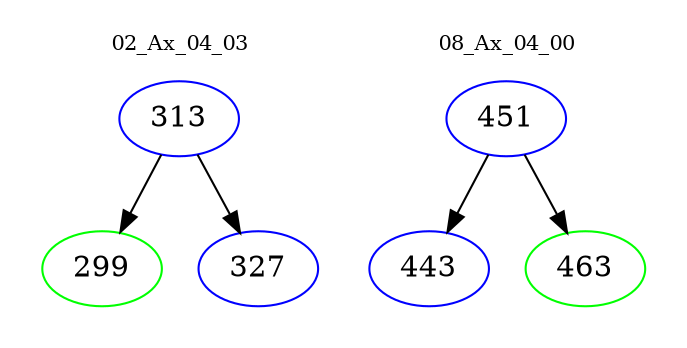 digraph{
subgraph cluster_0 {
color = white
label = "02_Ax_04_03";
fontsize=10;
T0_313 [label="313", color="blue"]
T0_313 -> T0_299 [color="black"]
T0_299 [label="299", color="green"]
T0_313 -> T0_327 [color="black"]
T0_327 [label="327", color="blue"]
}
subgraph cluster_1 {
color = white
label = "08_Ax_04_00";
fontsize=10;
T1_451 [label="451", color="blue"]
T1_451 -> T1_443 [color="black"]
T1_443 [label="443", color="blue"]
T1_451 -> T1_463 [color="black"]
T1_463 [label="463", color="green"]
}
}
